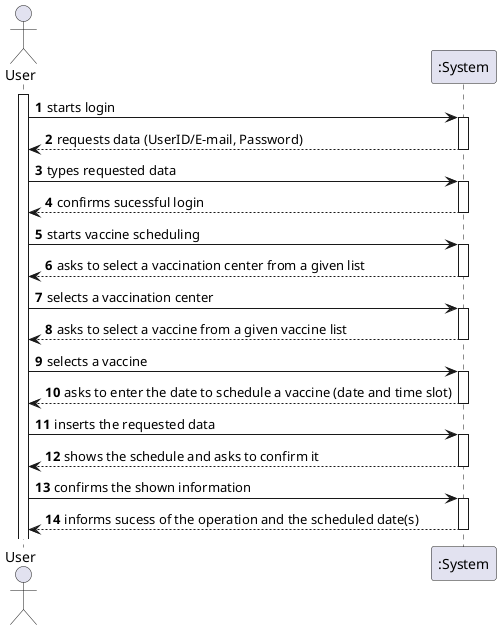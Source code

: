 @startuml
'https://plantuml.com/sequence-diagram

'REFAZER QUANDO ABACAR A PROGRAMAÇÃO


autonumber
actor "User" as USER

activate USER
USER -> ":System" : starts login
activate ":System"
":System" --> USER : requests data (UserID/E-mail, Password)
deactivate ":System"

USER -> ":System" : types requested data
activate ":System"
":System" --> USER : confirms sucessful login
deactivate ":System"

USER -> ":System" : starts vaccine scheduling
activate ":System"
":System" --> USER : asks to select a vaccination center from a given list
deactivate ":System"

USER -> ":System" :  selects a vaccination center
activate ":System"
":System" --> USER : asks to select a vaccine from a given vaccine list
deactivate ":System"

USER -> ":System" :  selects a vaccine
activate ":System"
":System" --> USER : asks to enter the date to schedule a vaccine (date and time slot)
deactivate ":System"

USER -> ":System" : inserts the requested data
activate ":System"
":System"--> USER : shows the schedule and asks to confirm it
deactivate ":System"

USER -> ":System" : confirms the shown information
activate ":System"
":System" --> USER : informs sucess of the operation and the scheduled date(s)
deactivate ":System"
@enduml